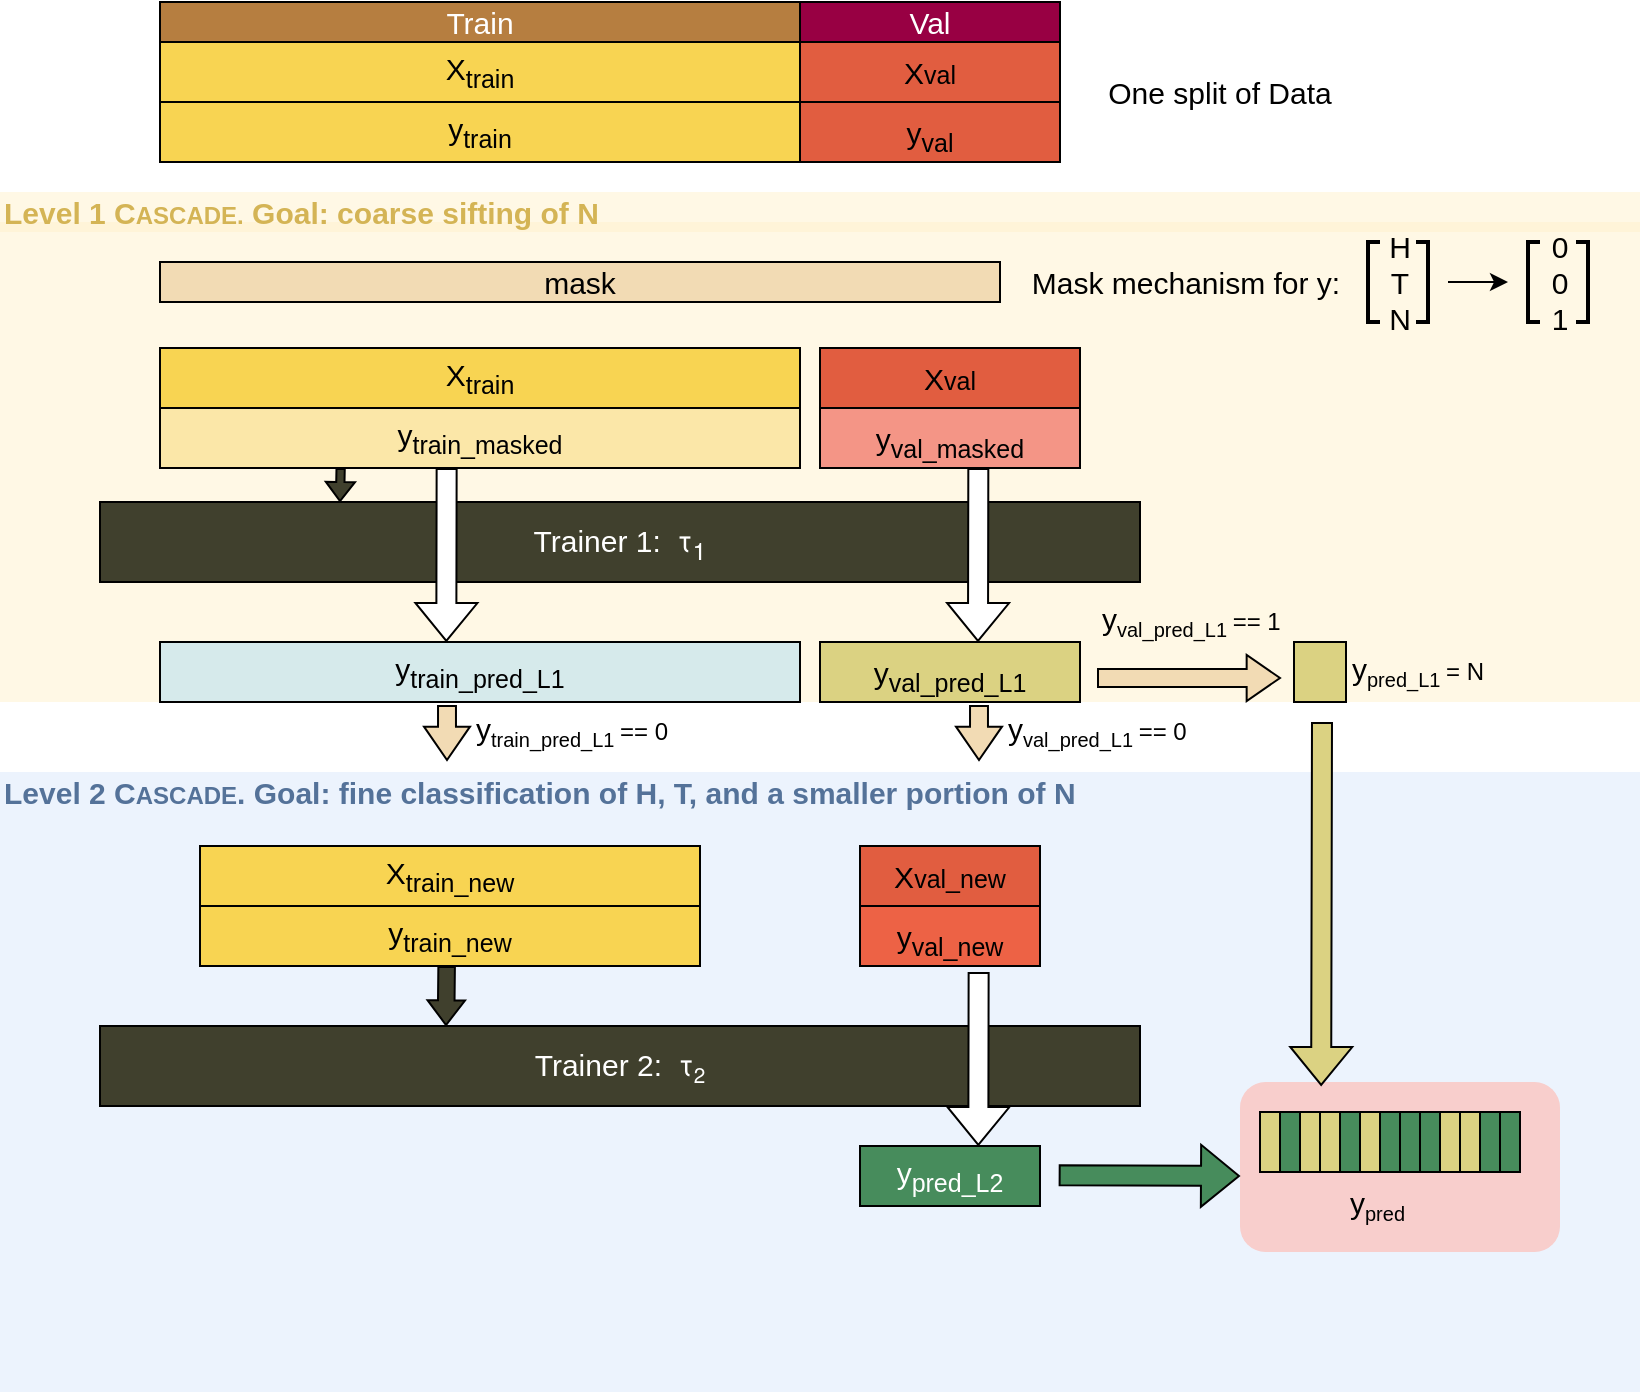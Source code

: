 <mxfile version="26.2.14">
  <diagram name="Page-1" id="dWAUJKyAPUHqVSD2c30o">
    <mxGraphModel dx="1028" dy="693" grid="1" gridSize="10" guides="1" tooltips="1" connect="1" arrows="1" fold="1" page="1" pageScale="1" pageWidth="850" pageHeight="1100" math="0" shadow="0">
      <root>
        <mxCell id="0" />
        <mxCell id="1" parent="0" />
        <mxCell id="XmK-ISircZ31_cJlSy5G-73" value="" style="rounded=1;whiteSpace=wrap;html=1;arcSize=0;fillColor=#dae8fc;strokeColor=none;opacity=50;" vertex="1" parent="1">
          <mxGeometry x="10" y="435" width="820" height="290" as="geometry" />
        </mxCell>
        <mxCell id="XmK-ISircZ31_cJlSy5G-74" value="Level 2 C&lt;font&gt;&lt;font style=&quot;font-size: 12px;&quot;&gt;ASCADE&lt;/font&gt;. Goal: fine classification of H, T, and a smaller portion of N&lt;/font&gt;" style="text;html=1;align=left;verticalAlign=middle;whiteSpace=wrap;rounded=0;fillColor=#dae8fc;strokeColor=none;opacity=50;fontStyle=1;fontColor=#547299;fontSize=15;" vertex="1" parent="1">
          <mxGeometry x="10" y="415" width="820" height="20" as="geometry" />
        </mxCell>
        <mxCell id="XmK-ISircZ31_cJlSy5G-71" value="" style="rounded=1;whiteSpace=wrap;html=1;arcSize=0;fillColor=#fff2cc;strokeColor=none;opacity=50;" vertex="1" parent="1">
          <mxGeometry x="10" y="140" width="820" height="240" as="geometry" />
        </mxCell>
        <mxCell id="XmK-ISircZ31_cJlSy5G-3" value="Train" style="rounded=0;whiteSpace=wrap;html=1;fillColor=#B67E40;fontColor=#FFFFFF;strokeColor=default;fontSize=15;" vertex="1" parent="1">
          <mxGeometry x="90" y="30" width="320" height="20" as="geometry" />
        </mxCell>
        <mxCell id="XmK-ISircZ31_cJlSy5G-5" value="Val" style="rounded=0;whiteSpace=wrap;html=1;fillColor=#980043;fontColor=#FFFFFF;strokeColor=default;fontSize=15;gradientColor=none;" vertex="1" parent="1">
          <mxGeometry x="410" y="30" width="130" height="20" as="geometry" />
        </mxCell>
        <mxCell id="XmK-ISircZ31_cJlSy5G-7" value="mask" style="rounded=0;whiteSpace=wrap;html=1;fontSize=15;fillColor=#F2DBB4;" vertex="1" parent="1">
          <mxGeometry x="90" y="160" width="420" height="20" as="geometry" />
        </mxCell>
        <mxCell id="XmK-ISircZ31_cJlSy5G-8" value="Mask mechanism for y:" style="text;html=1;align=center;verticalAlign=middle;whiteSpace=wrap;rounded=0;fontSize=15;" vertex="1" parent="1">
          <mxGeometry x="523" y="155" width="160" height="30" as="geometry" />
        </mxCell>
        <mxCell id="XmK-ISircZ31_cJlSy5G-9" value="" style="strokeWidth=2;html=1;shape=mxgraph.flowchart.annotation_1;align=left;pointerEvents=1;" vertex="1" parent="1">
          <mxGeometry x="694" y="150" width="6" height="40" as="geometry" />
        </mxCell>
        <mxCell id="XmK-ISircZ31_cJlSy5G-11" value="H&lt;div&gt;T&lt;/div&gt;&lt;div&gt;N&lt;/div&gt;" style="text;html=1;align=center;verticalAlign=middle;whiteSpace=wrap;rounded=0;fontSize=15;" vertex="1" parent="1">
          <mxGeometry x="680" y="155" width="60" height="30" as="geometry" />
        </mxCell>
        <mxCell id="XmK-ISircZ31_cJlSy5G-13" value="" style="strokeWidth=2;html=1;shape=mxgraph.flowchart.annotation_1;align=left;pointerEvents=1;rotation=-180;" vertex="1" parent="1">
          <mxGeometry x="718" y="150" width="6" height="40" as="geometry" />
        </mxCell>
        <mxCell id="XmK-ISircZ31_cJlSy5G-14" value="" style="strokeWidth=2;html=1;shape=mxgraph.flowchart.annotation_1;align=left;pointerEvents=1;" vertex="1" parent="1">
          <mxGeometry x="774" y="150" width="6" height="40" as="geometry" />
        </mxCell>
        <mxCell id="XmK-ISircZ31_cJlSy5G-15" value="0&lt;div&gt;0&lt;/div&gt;&lt;div&gt;1&lt;/div&gt;" style="text;html=1;align=center;verticalAlign=middle;whiteSpace=wrap;rounded=0;fontSize=15;" vertex="1" parent="1">
          <mxGeometry x="760" y="155" width="60" height="30" as="geometry" />
        </mxCell>
        <mxCell id="XmK-ISircZ31_cJlSy5G-16" value="" style="strokeWidth=2;html=1;shape=mxgraph.flowchart.annotation_1;align=left;pointerEvents=1;rotation=-180;fontSize=15;" vertex="1" parent="1">
          <mxGeometry x="798" y="150" width="6" height="40" as="geometry" />
        </mxCell>
        <mxCell id="XmK-ISircZ31_cJlSy5G-17" value="" style="endArrow=classic;html=1;rounded=0;entryX=0;entryY=0.5;entryDx=0;entryDy=0;" edge="1" parent="1">
          <mxGeometry width="50" height="50" relative="1" as="geometry">
            <mxPoint x="734" y="170" as="sourcePoint" />
            <mxPoint x="764" y="170" as="targetPoint" />
          </mxGeometry>
        </mxCell>
        <mxCell id="XmK-ISircZ31_cJlSy5G-18" value="Trainer 1:&amp;nbsp;&lt;span style=&quot;text-align: start; caret-color: rgb(0, 29, 53); font-family: &amp;quot;Google Sans&amp;quot;, &amp;quot;Helvetica Neue&amp;quot;, sans-serif;&quot;&gt;&amp;nbsp;τ&lt;sub&gt;1&lt;/sub&gt;&lt;/span&gt;" style="rounded=0;whiteSpace=wrap;html=1;fillColor=#40402D;fontColor=#FFFFFF;strokeColor=default;labelBackgroundColor=none;fontSize=15;gradientColor=none;" vertex="1" parent="1">
          <mxGeometry x="60" y="280" width="520" height="40" as="geometry" />
        </mxCell>
        <mxCell id="XmK-ISircZ31_cJlSy5G-19" value="X&lt;sub&gt;train&lt;/sub&gt;" style="rounded=0;whiteSpace=wrap;html=1;fillColor=#F8D452;fontColor=#000000;strokeColor=default;fontSize=15;" vertex="1" parent="1">
          <mxGeometry x="90" y="50" width="320" height="30" as="geometry" />
        </mxCell>
        <mxCell id="XmK-ISircZ31_cJlSy5G-20" value="y&lt;sub&gt;train&lt;/sub&gt;" style="rounded=0;whiteSpace=wrap;html=1;fillColor=#F8D452;fontColor=#000000;strokeColor=default;fontSize=15;" vertex="1" parent="1">
          <mxGeometry x="90" y="80" width="320" height="30" as="geometry" />
        </mxCell>
        <mxCell id="XmK-ISircZ31_cJlSy5G-21" value="X&lt;span style=&quot;font-size: 12.5px;&quot;&gt;val&lt;/span&gt;" style="rounded=0;whiteSpace=wrap;html=1;fillColor=#E15D40;fontColor=#000000;strokeColor=default;fontSize=15;" vertex="1" parent="1">
          <mxGeometry x="410" y="50" width="130" height="30" as="geometry" />
        </mxCell>
        <mxCell id="XmK-ISircZ31_cJlSy5G-22" value="&lt;sub&gt;&lt;span style=&quot;font-size: 15px;&quot;&gt;y&lt;sub&gt;val&lt;/sub&gt;&lt;/span&gt;&lt;/sub&gt;" style="rounded=0;whiteSpace=wrap;html=1;fillColor=#E15D40;fontColor=#000000;strokeColor=default;fontSize=15;" vertex="1" parent="1">
          <mxGeometry x="410" y="80" width="130" height="30" as="geometry" />
        </mxCell>
        <mxCell id="XmK-ISircZ31_cJlSy5G-23" value="y&lt;sub&gt;train_masked&lt;/sub&gt;" style="rounded=0;whiteSpace=wrap;html=1;fillColor=#FBE7A8;fontColor=#000000;strokeColor=default;fontSize=15;" vertex="1" parent="1">
          <mxGeometry x="90" y="233" width="320" height="30" as="geometry" />
        </mxCell>
        <mxCell id="XmK-ISircZ31_cJlSy5G-24" value="&lt;sub&gt;&lt;span style=&quot;font-size: 15px;&quot;&gt;y&lt;sub&gt;val_masked&lt;/sub&gt;&lt;/span&gt;&lt;/sub&gt;" style="rounded=0;whiteSpace=wrap;html=1;fillColor=#F49586;fontColor=#000000;strokeColor=default;fontSize=15;" vertex="1" parent="1">
          <mxGeometry x="420" y="233" width="130" height="30" as="geometry" />
        </mxCell>
        <mxCell id="XmK-ISircZ31_cJlSy5G-25" value="One split of Data" style="text;html=1;align=center;verticalAlign=middle;whiteSpace=wrap;rounded=0;fontSize=15;" vertex="1" parent="1">
          <mxGeometry x="550" y="60" width="140" height="30" as="geometry" />
        </mxCell>
        <mxCell id="XmK-ISircZ31_cJlSy5G-26" value="y&lt;sub&gt;train_pred_L1&lt;/sub&gt;" style="rounded=0;whiteSpace=wrap;html=1;fillColor=#D6EAEB;fontColor=#000000;strokeColor=default;fontSize=15;" vertex="1" parent="1">
          <mxGeometry x="90" y="350" width="320" height="30" as="geometry" />
        </mxCell>
        <mxCell id="XmK-ISircZ31_cJlSy5G-27" value="X&lt;sub&gt;train&lt;/sub&gt;" style="rounded=0;whiteSpace=wrap;html=1;fillColor=#F8D452;fontColor=#000000;strokeColor=default;fontSize=15;" vertex="1" parent="1">
          <mxGeometry x="90" y="203" width="320" height="30" as="geometry" />
        </mxCell>
        <mxCell id="XmK-ISircZ31_cJlSy5G-28" value="X&lt;span style=&quot;font-size: 12.5px;&quot;&gt;val&lt;/span&gt;" style="rounded=0;whiteSpace=wrap;html=1;fillColor=#E15D40;fontColor=#000000;strokeColor=default;fontSize=15;" vertex="1" parent="1">
          <mxGeometry x="420" y="203" width="130" height="30" as="geometry" />
        </mxCell>
        <mxCell id="XmK-ISircZ31_cJlSy5G-30" value="&lt;sub&gt;&lt;span style=&quot;font-size: 15px;&quot;&gt;y&lt;sub&gt;val_pred_L1&lt;/sub&gt;&lt;/span&gt;&lt;/sub&gt;" style="rounded=0;whiteSpace=wrap;html=1;fillColor=#DBD282;fontColor=#000000;strokeColor=default;fontSize=15;" vertex="1" parent="1">
          <mxGeometry x="420" y="350" width="130" height="30" as="geometry" />
        </mxCell>
        <mxCell id="XmK-ISircZ31_cJlSy5G-32" value="y&lt;sub&gt;train_new&lt;/sub&gt;" style="rounded=0;whiteSpace=wrap;html=1;fillColor=#F8D452;fontColor=#000000;strokeColor=default;fontSize=15;" vertex="1" parent="1">
          <mxGeometry x="110" y="482" width="250" height="30" as="geometry" />
        </mxCell>
        <mxCell id="XmK-ISircZ31_cJlSy5G-33" value="&lt;sub&gt;&lt;span style=&quot;font-size: 15px;&quot;&gt;y&lt;sub&gt;val_new&lt;/sub&gt;&lt;/span&gt;&lt;/sub&gt;" style="rounded=0;whiteSpace=wrap;html=1;fillColor=#ED6245;fontColor=#000000;strokeColor=default;fontSize=15;" vertex="1" parent="1">
          <mxGeometry x="440" y="482" width="90" height="30" as="geometry" />
        </mxCell>
        <mxCell id="XmK-ISircZ31_cJlSy5G-34" value="X&lt;sub&gt;train_new&lt;/sub&gt;" style="rounded=0;whiteSpace=wrap;html=1;fillColor=#F8D452;fontColor=#000000;strokeColor=default;fontSize=15;" vertex="1" parent="1">
          <mxGeometry x="110" y="452" width="250" height="30" as="geometry" />
        </mxCell>
        <mxCell id="XmK-ISircZ31_cJlSy5G-35" value="X&lt;span style=&quot;font-size: 12.5px;&quot;&gt;val_new&lt;/span&gt;" style="rounded=0;whiteSpace=wrap;html=1;fillColor=#E15D40;fontColor=#000000;strokeColor=default;fontSize=15;" vertex="1" parent="1">
          <mxGeometry x="440" y="452" width="90" height="30" as="geometry" />
        </mxCell>
        <mxCell id="XmK-ISircZ31_cJlSy5G-36" value="Trainer 2:&amp;nbsp;&lt;span style=&quot;text-align: start; caret-color: rgb(0, 29, 53); font-family: &amp;quot;Google Sans&amp;quot;, &amp;quot;Helvetica Neue&amp;quot;, sans-serif;&quot;&gt;&amp;nbsp;τ&lt;span style=&quot;font-size: 12.5px;&quot;&gt;&lt;sub&gt;2&lt;/sub&gt;&lt;/span&gt;&lt;/span&gt;" style="rounded=0;whiteSpace=wrap;html=1;fillColor=#40402D;fontColor=#FFFFFF;strokeColor=default;labelBackgroundColor=none;fontSize=15;gradientColor=none;" vertex="1" parent="1">
          <mxGeometry x="60" y="542" width="520" height="40" as="geometry" />
        </mxCell>
        <mxCell id="XmK-ISircZ31_cJlSy5G-37" value="&lt;span style=&quot;font-size: 15px;&quot;&gt;y&lt;/span&gt;&lt;sub&gt;pred_L2&lt;/sub&gt;" style="rounded=0;whiteSpace=wrap;html=1;fillColor=#478C5C;fontColor=#FFFFFF;strokeColor=default;fontSize=15;" vertex="1" parent="1">
          <mxGeometry x="440" y="602" width="90" height="30" as="geometry" />
        </mxCell>
        <mxCell id="XmK-ISircZ31_cJlSy5G-38" value="" style="rounded=0;whiteSpace=wrap;html=1;fillColor=#DBD282;fontColor=#000000;strokeColor=default;fontSize=15;" vertex="1" parent="1">
          <mxGeometry x="657" y="350" width="26" height="30" as="geometry" />
        </mxCell>
        <mxCell id="XmK-ISircZ31_cJlSy5G-39" value="&lt;span style=&quot;caret-color: rgb(0, 0, 0); color: rgb(0, 0, 0); font-family: Helvetica; font-size: 15px; font-style: normal; font-variant-caps: normal; font-weight: 400; letter-spacing: normal; text-align: center; text-indent: 0px; text-transform: none; white-space: normal; word-spacing: 0px; -webkit-text-stroke-width: 0px; text-decoration: none; float: none; display: inline !important;&quot;&gt;y&lt;/span&gt;&lt;sub style=&quot;caret-color: rgb(0, 0, 0); color: rgb(0, 0, 0); font-family: Helvetica; font-style: normal; font-variant-caps: normal; font-weight: 400; letter-spacing: normal; text-align: center; text-indent: 0px; text-transform: none; white-space: normal; word-spacing: 0px; -webkit-text-stroke-width: 0px; text-decoration: none;&quot;&gt;pred_L1 &lt;/sub&gt;&lt;span style=&quot;caret-color: rgb(0, 0, 0); color: rgb(0, 0, 0); font-family: Helvetica; font-style: normal; font-variant-caps: normal; font-weight: 400; letter-spacing: normal; text-align: center; text-indent: 0px; text-transform: none; white-space: normal; word-spacing: 0px; -webkit-text-stroke-width: 0px; text-decoration: none;&quot;&gt;= N&lt;/span&gt;" style="text;whiteSpace=wrap;html=1;labelBackgroundColor=none;" vertex="1" parent="1">
          <mxGeometry x="684" y="348" width="100" height="40" as="geometry" />
        </mxCell>
        <mxCell id="XmK-ISircZ31_cJlSy5G-57" value="" style="group" vertex="1" connectable="0" parent="1">
          <mxGeometry x="640" y="585" width="150" height="70" as="geometry" />
        </mxCell>
        <mxCell id="XmK-ISircZ31_cJlSy5G-77" value="" style="rounded=1;whiteSpace=wrap;html=1;strokeColor=none;fillColor=#F8CECC;" vertex="1" parent="XmK-ISircZ31_cJlSy5G-57">
          <mxGeometry x="-10" y="-15" width="160" height="85" as="geometry" />
        </mxCell>
        <mxCell id="XmK-ISircZ31_cJlSy5G-41" value="" style="rounded=0;whiteSpace=wrap;html=1;fillColor=#DBD282;fontColor=#000000;strokeColor=default;fontSize=15;" vertex="1" parent="XmK-ISircZ31_cJlSy5G-57">
          <mxGeometry x="20" width="10" height="30" as="geometry" />
        </mxCell>
        <mxCell id="XmK-ISircZ31_cJlSy5G-42" value="" style="rounded=0;whiteSpace=wrap;html=1;fillColor=#478C5C;fontColor=#FFFFFF;strokeColor=default;fontSize=15;" vertex="1" parent="XmK-ISircZ31_cJlSy5G-57">
          <mxGeometry x="10" width="10" height="30" as="geometry" />
        </mxCell>
        <mxCell id="XmK-ISircZ31_cJlSy5G-43" value="" style="rounded=0;whiteSpace=wrap;html=1;fillColor=#DBD282;fontColor=#000000;strokeColor=default;fontSize=15;" vertex="1" parent="XmK-ISircZ31_cJlSy5G-57">
          <mxGeometry x="30" width="10" height="30" as="geometry" />
        </mxCell>
        <mxCell id="XmK-ISircZ31_cJlSy5G-44" value="" style="rounded=0;whiteSpace=wrap;html=1;fillColor=#DBD282;fontColor=#000000;strokeColor=default;fontSize=15;" vertex="1" parent="XmK-ISircZ31_cJlSy5G-57">
          <mxGeometry x="50" width="10" height="30" as="geometry" />
        </mxCell>
        <mxCell id="XmK-ISircZ31_cJlSy5G-45" value="" style="rounded=0;whiteSpace=wrap;html=1;fillColor=#478C5C;fontColor=#FFFFFF;strokeColor=default;fontSize=15;" vertex="1" parent="XmK-ISircZ31_cJlSy5G-57">
          <mxGeometry x="40" width="10" height="30" as="geometry" />
        </mxCell>
        <mxCell id="XmK-ISircZ31_cJlSy5G-46" value="" style="rounded=0;whiteSpace=wrap;html=1;fillColor=#478C5C;fontColor=#FFFFFF;strokeColor=default;fontSize=15;" vertex="1" parent="XmK-ISircZ31_cJlSy5G-57">
          <mxGeometry x="60" width="10" height="30" as="geometry" />
        </mxCell>
        <mxCell id="XmK-ISircZ31_cJlSy5G-48" value="" style="rounded=0;whiteSpace=wrap;html=1;fillColor=#478C5C;fontColor=#FFFFFF;strokeColor=default;fontSize=15;" vertex="1" parent="XmK-ISircZ31_cJlSy5G-57">
          <mxGeometry x="70" width="10" height="30" as="geometry" />
        </mxCell>
        <mxCell id="XmK-ISircZ31_cJlSy5G-49" value="" style="rounded=0;whiteSpace=wrap;html=1;fillColor=#478C5C;fontColor=#FFFFFF;strokeColor=default;fontSize=15;" vertex="1" parent="XmK-ISircZ31_cJlSy5G-57">
          <mxGeometry x="80" width="10" height="30" as="geometry" />
        </mxCell>
        <mxCell id="XmK-ISircZ31_cJlSy5G-50" value="" style="rounded=0;whiteSpace=wrap;html=1;fillColor=#DBD282;fontColor=#000000;strokeColor=default;fontSize=15;" vertex="1" parent="XmK-ISircZ31_cJlSy5G-57">
          <mxGeometry x="90" width="10" height="30" as="geometry" />
        </mxCell>
        <mxCell id="XmK-ISircZ31_cJlSy5G-51" value="" style="rounded=0;whiteSpace=wrap;html=1;fillColor=#DBD282;fontColor=#000000;strokeColor=default;fontSize=15;" vertex="1" parent="XmK-ISircZ31_cJlSy5G-57">
          <mxGeometry x="100" width="10" height="30" as="geometry" />
        </mxCell>
        <mxCell id="XmK-ISircZ31_cJlSy5G-52" value="" style="rounded=0;whiteSpace=wrap;html=1;fillColor=#DBD282;fontColor=#000000;strokeColor=default;fontSize=15;" vertex="1" parent="XmK-ISircZ31_cJlSy5G-57">
          <mxGeometry width="10" height="30" as="geometry" />
        </mxCell>
        <mxCell id="XmK-ISircZ31_cJlSy5G-55" value="" style="rounded=0;whiteSpace=wrap;html=1;fillColor=#478C5C;fontColor=#FFFFFF;strokeColor=default;fontSize=15;" vertex="1" parent="XmK-ISircZ31_cJlSy5G-57">
          <mxGeometry x="110" width="10" height="30" as="geometry" />
        </mxCell>
        <mxCell id="XmK-ISircZ31_cJlSy5G-56" value="" style="rounded=0;whiteSpace=wrap;html=1;fillColor=#478C5C;fontColor=#FFFFFF;strokeColor=default;fontSize=15;" vertex="1" parent="XmK-ISircZ31_cJlSy5G-57">
          <mxGeometry x="120" width="10" height="30" as="geometry" />
        </mxCell>
        <mxCell id="XmK-ISircZ31_cJlSy5G-58" value="&lt;span style=&quot;caret-color: rgb(0, 0, 0); color: rgb(0, 0, 0); font-family: Helvetica; font-size: 15px; font-style: normal; font-variant-caps: normal; font-weight: 400; letter-spacing: normal; text-align: center; text-indent: 0px; text-transform: none; white-space: normal; word-spacing: 0px; -webkit-text-stroke-width: 0px; text-decoration: none; float: none; display: inline !important;&quot;&gt;y&lt;/span&gt;&lt;sub style=&quot;caret-color: rgb(0, 0, 0); color: rgb(0, 0, 0); font-family: Helvetica; font-style: normal; font-variant-caps: normal; font-weight: 400; letter-spacing: normal; text-align: center; text-indent: 0px; text-transform: none; white-space: normal; word-spacing: 0px; -webkit-text-stroke-width: 0px; text-decoration: none;&quot;&gt;pred&lt;/sub&gt;" style="text;whiteSpace=wrap;html=1;labelBackgroundColor=none;" vertex="1" parent="1">
          <mxGeometry x="683" y="615" width="100" height="40" as="geometry" />
        </mxCell>
        <mxCell id="XmK-ISircZ31_cJlSy5G-59" value="" style="html=1;shadow=0;dashed=0;align=center;verticalAlign=middle;shape=mxgraph.arrows2.arrow;dy=0.61;dx=16.67;notch=0;fillColor=#F2DBB4;" vertex="1" parent="1">
          <mxGeometry x="559" y="356.5" width="91" height="23" as="geometry" />
        </mxCell>
        <mxCell id="XmK-ISircZ31_cJlSy5G-60" value="&lt;span style=&quot;caret-color: rgb(0, 0, 0); color: rgb(0, 0, 0); font-family: Helvetica; font-size: 15px; font-style: normal; font-variant-caps: normal; font-weight: 400; letter-spacing: normal; text-align: center; text-indent: 0px; text-transform: none; white-space: normal; word-spacing: 0px; -webkit-text-stroke-width: 0px; text-decoration: none; float: none; display: inline !important;&quot;&gt;y&lt;/span&gt;&lt;sub style=&quot;caret-color: rgb(0, 0, 0); color: rgb(0, 0, 0); font-family: Helvetica; font-style: normal; font-variant-caps: normal; font-weight: 400; letter-spacing: normal; text-align: center; text-indent: 0px; text-transform: none; white-space: normal; word-spacing: 0px; -webkit-text-stroke-width: 0px; text-decoration: none;&quot;&gt;val_pred_L1 &lt;/sub&gt;&lt;span style=&quot;caret-color: rgb(0, 0, 0); color: rgb(0, 0, 0); font-family: Helvetica; font-style: normal; font-variant-caps: normal; font-weight: 400; letter-spacing: normal; text-align: center; text-indent: 0px; text-transform: none; white-space: normal; word-spacing: 0px; -webkit-text-stroke-width: 0px; text-decoration: none;&quot;&gt;== 1&lt;/span&gt;" style="text;whiteSpace=wrap;html=1;labelBackgroundColor=none;" vertex="1" parent="1">
          <mxGeometry x="559" y="323" width="100" height="40" as="geometry" />
        </mxCell>
        <mxCell id="XmK-ISircZ31_cJlSy5G-61" value="" style="html=1;shadow=0;dashed=0;align=center;verticalAlign=middle;shape=mxgraph.arrows2.arrow;dy=0.61;dx=16.67;notch=0;rotation=90;fillColor=#F2DBB4;" vertex="1" parent="1">
          <mxGeometry x="486" y="384" width="27" height="23" as="geometry" />
        </mxCell>
        <mxCell id="XmK-ISircZ31_cJlSy5G-62" value="&lt;span style=&quot;caret-color: rgb(0, 0, 0); color: rgb(0, 0, 0); font-family: Helvetica; font-size: 15px; font-style: normal; font-variant-caps: normal; font-weight: 400; letter-spacing: normal; text-align: center; text-indent: 0px; text-transform: none; white-space: normal; word-spacing: 0px; -webkit-text-stroke-width: 0px; text-decoration: none; float: none; display: inline !important;&quot;&gt;y&lt;/span&gt;&lt;sub style=&quot;caret-color: rgb(0, 0, 0); color: rgb(0, 0, 0); font-family: Helvetica; font-style: normal; font-variant-caps: normal; font-weight: 400; letter-spacing: normal; text-align: center; text-indent: 0px; text-transform: none; white-space: normal; word-spacing: 0px; -webkit-text-stroke-width: 0px; text-decoration: none;&quot;&gt;val_pred_L1 &lt;/sub&gt;&lt;span style=&quot;caret-color: rgb(0, 0, 0); color: rgb(0, 0, 0); font-family: Helvetica; font-style: normal; font-variant-caps: normal; font-weight: 400; letter-spacing: normal; text-align: center; text-indent: 0px; text-transform: none; white-space: normal; word-spacing: 0px; -webkit-text-stroke-width: 0px; text-decoration: none;&quot;&gt;== 0&lt;/span&gt;" style="text;whiteSpace=wrap;html=1;labelBackgroundColor=none;" vertex="1" parent="1">
          <mxGeometry x="512" y="377.5" width="100" height="40" as="geometry" />
        </mxCell>
        <mxCell id="XmK-ISircZ31_cJlSy5G-63" value="" style="html=1;shadow=0;dashed=0;align=center;verticalAlign=middle;shape=mxgraph.arrows2.arrow;dy=0.61;dx=16.67;notch=0;rotation=90;fillColor=#F2DBB4;" vertex="1" parent="1">
          <mxGeometry x="220" y="384" width="27" height="23" as="geometry" />
        </mxCell>
        <mxCell id="XmK-ISircZ31_cJlSy5G-64" value="&lt;span style=&quot;caret-color: rgb(0, 0, 0); color: rgb(0, 0, 0); font-family: Helvetica; font-size: 15px; font-style: normal; font-variant-caps: normal; font-weight: 400; letter-spacing: normal; text-align: center; text-indent: 0px; text-transform: none; white-space: normal; word-spacing: 0px; -webkit-text-stroke-width: 0px; text-decoration: none; float: none; display: inline !important;&quot;&gt;y&lt;/span&gt;&lt;sub style=&quot;caret-color: rgb(0, 0, 0); color: rgb(0, 0, 0); font-family: Helvetica; font-style: normal; font-variant-caps: normal; font-weight: 400; letter-spacing: normal; text-align: center; text-indent: 0px; text-transform: none; white-space: normal; word-spacing: 0px; -webkit-text-stroke-width: 0px; text-decoration: none;&quot;&gt;train_pred_L1 &lt;/sub&gt;&lt;span style=&quot;caret-color: rgb(0, 0, 0); color: rgb(0, 0, 0); font-family: Helvetica; font-style: normal; font-variant-caps: normal; font-weight: 400; letter-spacing: normal; text-align: center; text-indent: 0px; text-transform: none; white-space: normal; word-spacing: 0px; -webkit-text-stroke-width: 0px; text-decoration: none;&quot;&gt;== 0&lt;/span&gt;" style="text;whiteSpace=wrap;html=1;labelBackgroundColor=none;" vertex="1" parent="1">
          <mxGeometry x="246" y="377.5" width="100" height="40" as="geometry" />
        </mxCell>
        <mxCell id="XmK-ISircZ31_cJlSy5G-65" value="" style="shape=flexArrow;endArrow=classic;html=1;rounded=0;fillColor=default;" edge="1" parent="1">
          <mxGeometry width="50" height="50" relative="1" as="geometry">
            <mxPoint x="499.16" y="263" as="sourcePoint" />
            <mxPoint x="499" y="350" as="targetPoint" />
          </mxGeometry>
        </mxCell>
        <mxCell id="XmK-ISircZ31_cJlSy5G-66" value="" style="shape=flexArrow;endArrow=classic;html=1;rounded=0;fillColor=default;" edge="1" parent="1">
          <mxGeometry width="50" height="50" relative="1" as="geometry">
            <mxPoint x="233.32" y="263" as="sourcePoint" />
            <mxPoint x="233.16" y="350" as="targetPoint" />
          </mxGeometry>
        </mxCell>
        <mxCell id="XmK-ISircZ31_cJlSy5G-68" value="" style="shape=flexArrow;endArrow=classic;html=1;rounded=0;fillColor=default;" edge="1" parent="1">
          <mxGeometry width="50" height="50" relative="1" as="geometry">
            <mxPoint x="499.32" y="515" as="sourcePoint" />
            <mxPoint x="499.16" y="602" as="targetPoint" />
          </mxGeometry>
        </mxCell>
        <mxCell id="XmK-ISircZ31_cJlSy5G-69" value="" style="shape=flexArrow;endArrow=classic;html=1;rounded=0;fillColor=#40402D;width=8.276;endSize=3.772;endWidth=9.465;" edge="1" parent="1">
          <mxGeometry width="50" height="50" relative="1" as="geometry">
            <mxPoint x="233.32" y="512" as="sourcePoint" />
            <mxPoint x="233" y="542" as="targetPoint" />
          </mxGeometry>
        </mxCell>
        <mxCell id="XmK-ISircZ31_cJlSy5G-70" value="" style="shape=flexArrow;endArrow=classic;html=1;rounded=0;fillColor=#40402D;width=4.138;endSize=2.841;endWidth=9.465;" edge="1" parent="1">
          <mxGeometry width="50" height="50" relative="1" as="geometry">
            <mxPoint x="180.32" y="263" as="sourcePoint" />
            <mxPoint x="180" y="280" as="targetPoint" />
          </mxGeometry>
        </mxCell>
        <mxCell id="XmK-ISircZ31_cJlSy5G-72" value="Level 1 C&lt;font&gt;&lt;font style=&quot;font-size: 12px;&quot;&gt;ASCADE.&lt;/font&gt;&lt;/font&gt;&lt;font&gt;&amp;nbsp;Goal: coarse sifting of N &amp;nbsp;&lt;/font&gt;" style="text;html=1;align=left;verticalAlign=middle;whiteSpace=wrap;rounded=0;fillColor=#fff2cc;strokeColor=none;opacity=50;fontColor=#D4B455;fontStyle=1;fontSize=15;" vertex="1" parent="1">
          <mxGeometry x="10" y="125" width="820" height="20" as="geometry" />
        </mxCell>
        <mxCell id="XmK-ISircZ31_cJlSy5G-75" value="" style="shape=flexArrow;endArrow=classic;html=1;rounded=0;fillColor=#DBD282;" edge="1" parent="1">
          <mxGeometry width="50" height="50" relative="1" as="geometry">
            <mxPoint x="671" y="390" as="sourcePoint" />
            <mxPoint x="670.58" y="572" as="targetPoint" />
          </mxGeometry>
        </mxCell>
        <mxCell id="XmK-ISircZ31_cJlSy5G-76" value="" style="shape=flexArrow;endArrow=classic;html=1;rounded=0;fillColor=#478C5C;" edge="1" parent="1">
          <mxGeometry width="50" height="50" relative="1" as="geometry">
            <mxPoint x="539.33" y="616.58" as="sourcePoint" />
            <mxPoint x="630" y="617" as="targetPoint" />
          </mxGeometry>
        </mxCell>
      </root>
    </mxGraphModel>
  </diagram>
</mxfile>

